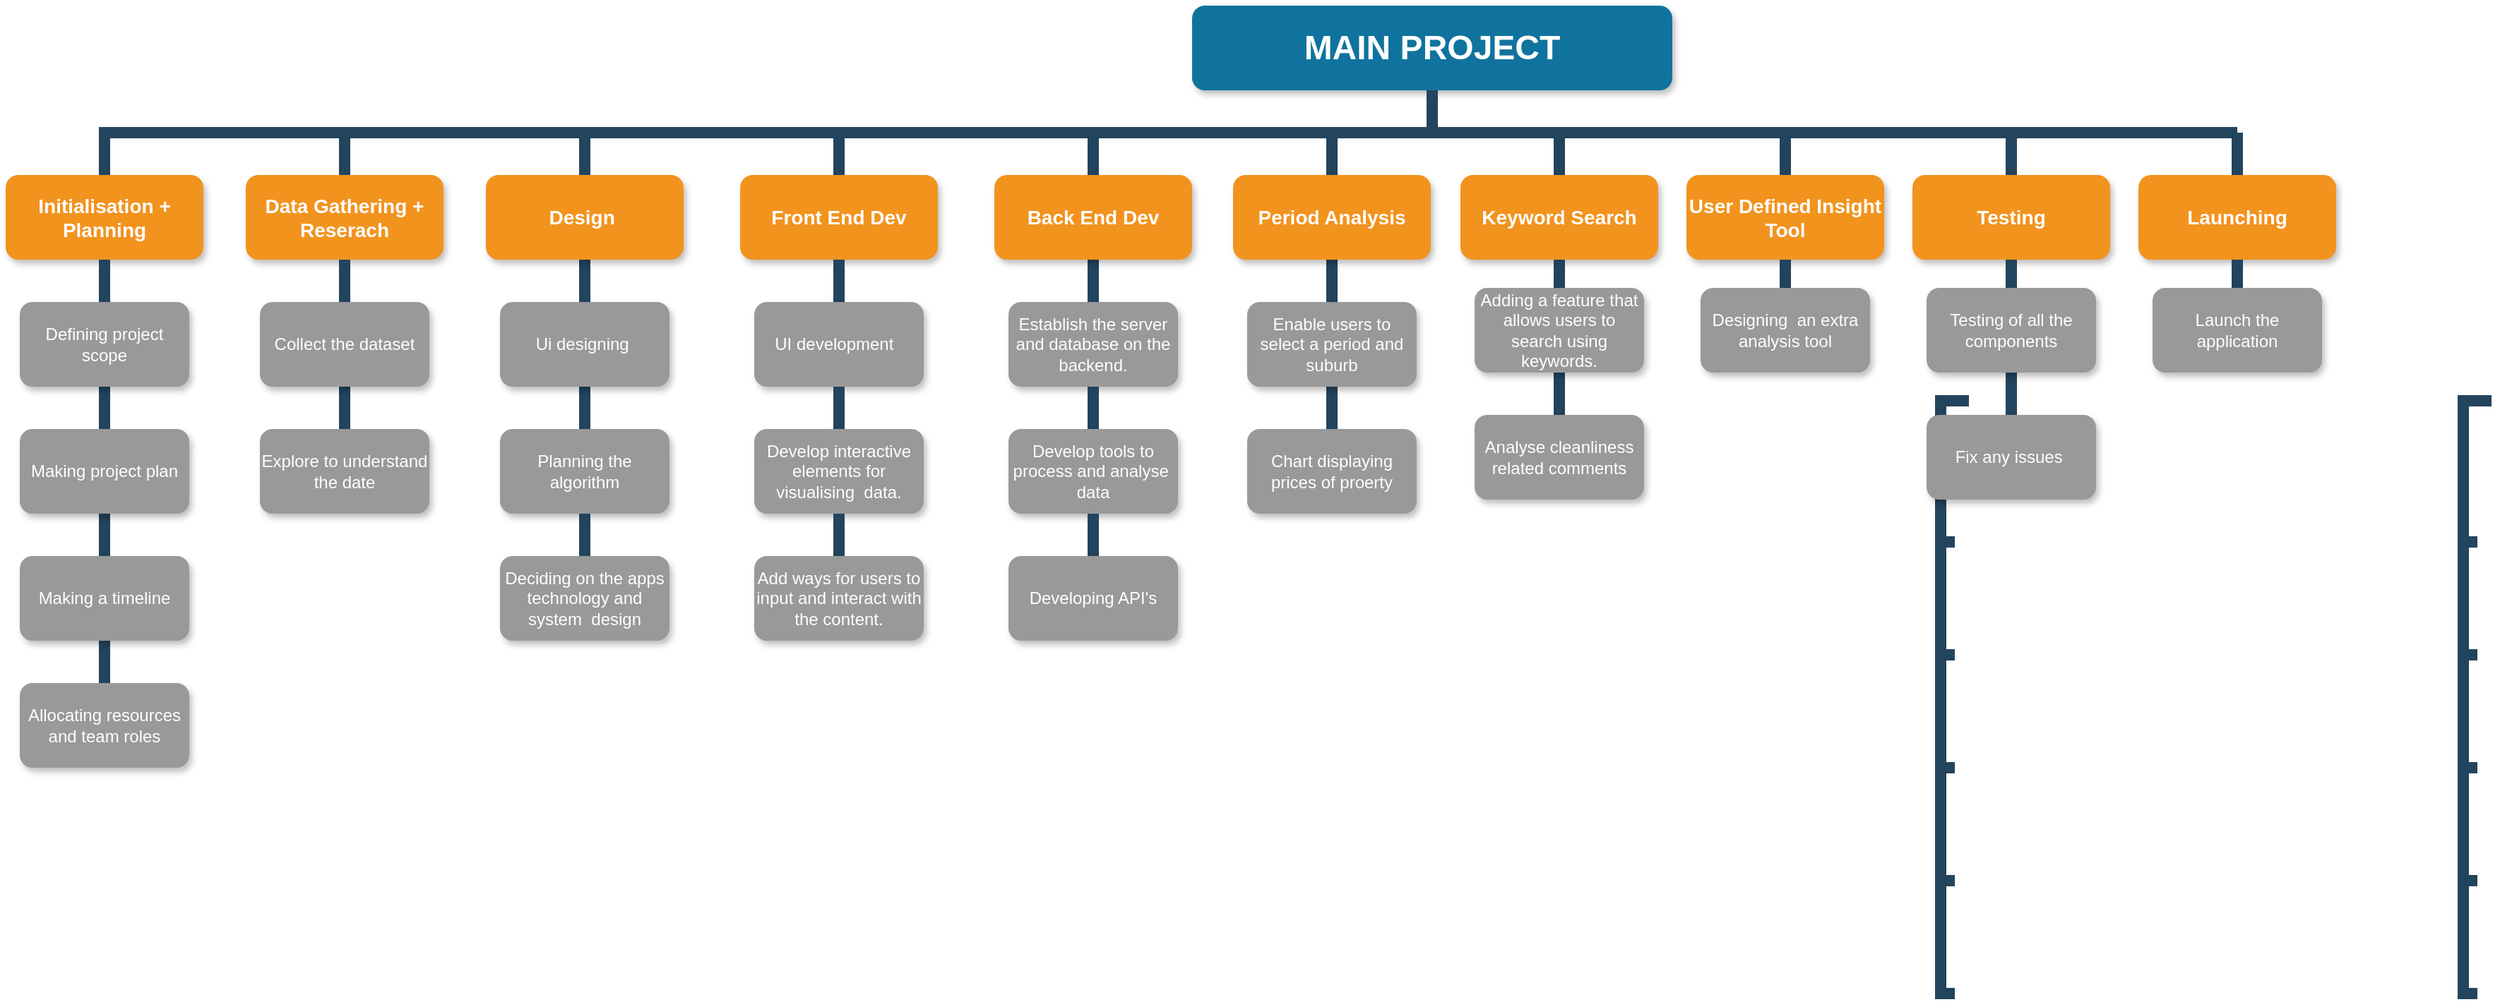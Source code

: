 <mxfile version="21.6.6" type="device">
  <diagram name="Page-1" id="64c3da0e-402f-94eb-ee01-a36477274f13">
    <mxGraphModel dx="1279" dy="1191" grid="1" gridSize="10" guides="1" tooltips="1" connect="1" arrows="1" fold="1" page="1" pageScale="1" pageWidth="1169" pageHeight="826" background="none" math="0" shadow="0">
      <root>
        <mxCell id="0" />
        <mxCell id="1" parent="0" />
        <mxCell id="2" value="MAIN PROJECT" style="whiteSpace=wrap;rounded=1;shadow=1;fillColor=#10739E;strokeColor=none;fontColor=#FFFFFF;fontStyle=1;fontSize=24" parent="1" vertex="1">
          <mxGeometry x="1000" y="50" width="340" height="60" as="geometry" />
        </mxCell>
        <mxCell id="3" value="Initialisation + Planning" style="whiteSpace=wrap;rounded=1;fillColor=#F2931E;strokeColor=none;shadow=1;fontColor=#FFFFFF;fontStyle=1;fontSize=14" parent="1" vertex="1">
          <mxGeometry x="160" y="170.0" width="140" height="60" as="geometry" />
        </mxCell>
        <mxCell id="4" value="Data Gathering + Reserach" style="whiteSpace=wrap;rounded=1;fillColor=#F2931E;strokeColor=none;shadow=1;fontColor=#FFFFFF;fontStyle=1;fontSize=14" parent="1" vertex="1">
          <mxGeometry x="330" y="170.0" width="140" height="60" as="geometry" />
        </mxCell>
        <mxCell id="kqzub1BJUafGaxvXzjmP-243" style="edgeStyle=elbowEdgeStyle;shape=connector;rounded=0;orthogonalLoop=1;jettySize=auto;elbow=vertical;html=1;exitX=0.5;exitY=1;exitDx=0;exitDy=0;labelBackgroundColor=default;strokeColor=#23445D;strokeWidth=8;fontFamily=Helvetica;fontSize=11;fontColor=#000000;endArrow=none;endFill=0;" edge="1" parent="1" source="6" target="135">
          <mxGeometry relative="1" as="geometry" />
        </mxCell>
        <mxCell id="6" value="Design " style="whiteSpace=wrap;rounded=1;fillColor=#F2931E;strokeColor=none;shadow=1;fontColor=#FFFFFF;fontStyle=1;fontSize=14" parent="1" vertex="1">
          <mxGeometry x="500" y="170.0" width="140" height="60" as="geometry" />
        </mxCell>
        <mxCell id="7" value="Front End Dev" style="whiteSpace=wrap;rounded=1;fillColor=#F2931E;strokeColor=none;shadow=1;fontColor=#FFFFFF;fontStyle=1;fontSize=14" parent="1" vertex="1">
          <mxGeometry x="680" y="170.0" width="140" height="60" as="geometry" />
        </mxCell>
        <mxCell id="kqzub1BJUafGaxvXzjmP-237" style="edgeStyle=elbowEdgeStyle;rounded=0;orthogonalLoop=1;jettySize=auto;html=1;exitX=0.5;exitY=1;exitDx=0;exitDy=0;entryX=0.5;entryY=0;entryDx=0;entryDy=0;strokeWidth=8;elbow=vertical;endArrow=none;endFill=0;strokeColor=#23445d;" edge="1" parent="1" source="23" target="24">
          <mxGeometry relative="1" as="geometry" />
        </mxCell>
        <mxCell id="23" value="Defining project scope" style="whiteSpace=wrap;rounded=1;fillColor=#999999;strokeColor=none;shadow=1;fontColor=#FFFFFF;fontStyle=0" parent="1" vertex="1">
          <mxGeometry x="170.0" y="260.0" width="120" height="60" as="geometry" />
        </mxCell>
        <mxCell id="kqzub1BJUafGaxvXzjmP-238" style="edgeStyle=elbowEdgeStyle;shape=connector;rounded=0;orthogonalLoop=1;jettySize=auto;elbow=vertical;html=1;exitX=0.5;exitY=1;exitDx=0;exitDy=0;entryX=0.5;entryY=0;entryDx=0;entryDy=0;labelBackgroundColor=default;strokeColor=#23445D;strokeWidth=8;fontFamily=Helvetica;fontSize=11;fontColor=#000000;endArrow=none;endFill=0;" edge="1" parent="1" source="24" target="25">
          <mxGeometry relative="1" as="geometry" />
        </mxCell>
        <mxCell id="24" value="Making project plan" style="whiteSpace=wrap;rounded=1;fillColor=#999999;strokeColor=none;shadow=1;fontColor=#FFFFFF;fontStyle=0" parent="1" vertex="1">
          <mxGeometry x="170.0" y="350.0" width="120" height="60" as="geometry" />
        </mxCell>
        <mxCell id="kqzub1BJUafGaxvXzjmP-239" style="edgeStyle=elbowEdgeStyle;shape=connector;rounded=0;orthogonalLoop=1;jettySize=auto;elbow=vertical;html=1;entryX=0.5;entryY=0;entryDx=0;entryDy=0;labelBackgroundColor=default;strokeColor=#23445D;strokeWidth=8;fontFamily=Helvetica;fontSize=11;fontColor=#000000;endArrow=none;endFill=0;" edge="1" parent="1" source="25" target="26">
          <mxGeometry relative="1" as="geometry" />
        </mxCell>
        <mxCell id="25" value="Making a timeline" style="whiteSpace=wrap;rounded=1;fillColor=#999999;strokeColor=none;shadow=1;fontColor=#FFFFFF;fontStyle=0" parent="1" vertex="1">
          <mxGeometry x="170.0" y="440.0" width="120" height="60" as="geometry" />
        </mxCell>
        <mxCell id="26" value="Allocating resources and team roles" style="whiteSpace=wrap;rounded=1;fillColor=#999999;strokeColor=none;shadow=1;fontColor=#FFFFFF;fontStyle=0" parent="1" vertex="1">
          <mxGeometry x="170.0" y="530.0" width="120" height="60" as="geometry" />
        </mxCell>
        <mxCell id="kqzub1BJUafGaxvXzjmP-240" value="" style="edgeStyle=elbowEdgeStyle;shape=connector;rounded=0;orthogonalLoop=1;jettySize=auto;elbow=vertical;html=1;labelBackgroundColor=default;strokeColor=#23445D;strokeWidth=8;fontFamily=Helvetica;fontSize=11;fontColor=#000000;endArrow=none;endFill=0;" edge="1" parent="1" source="46" target="45">
          <mxGeometry relative="1" as="geometry" />
        </mxCell>
        <mxCell id="46" value="Explore to understand the date" style="whiteSpace=wrap;rounded=1;fillColor=#999999;strokeColor=none;shadow=1;fontColor=#FFFFFF;fontStyle=0" parent="1" vertex="1">
          <mxGeometry x="340.0" y="350.0" width="120" height="60" as="geometry" />
        </mxCell>
        <mxCell id="103" value="" style="edgeStyle=elbowEdgeStyle;elbow=vertical;rounded=0;fontColor=#000000;endArrow=none;endFill=0;strokeWidth=8;strokeColor=#23445D;entryX=0.5;entryY=0;entryDx=0;entryDy=0;" parent="1" source="3" target="23" edge="1">
          <mxGeometry width="100" height="100" relative="1" as="geometry">
            <mxPoint x="20" y="290" as="sourcePoint" />
            <mxPoint x="130.0" y="300" as="targetPoint" />
          </mxGeometry>
        </mxCell>
        <mxCell id="116" value="" style="edgeStyle=elbowEdgeStyle;elbow=vertical;rounded=0;fontColor=#000000;endArrow=none;endFill=0;strokeWidth=8;strokeColor=#23445D;" parent="1" source="45" edge="1">
          <mxGeometry width="100" height="100" relative="1" as="geometry">
            <mxPoint x="40" y="240.0" as="sourcePoint" />
            <mxPoint x="400" y="300" as="targetPoint" />
          </mxGeometry>
        </mxCell>
        <mxCell id="kqzub1BJUafGaxvXzjmP-244" style="edgeStyle=elbowEdgeStyle;shape=connector;rounded=0;orthogonalLoop=1;jettySize=auto;elbow=vertical;html=1;exitX=0.5;exitY=1;exitDx=0;exitDy=0;labelBackgroundColor=default;strokeColor=#23445D;strokeWidth=8;fontFamily=Helvetica;fontSize=11;fontColor=#000000;endArrow=none;endFill=0;" edge="1" parent="1" source="135" target="136">
          <mxGeometry relative="1" as="geometry" />
        </mxCell>
        <mxCell id="135" value="Ui designing " style="whiteSpace=wrap;rounded=1;fillColor=#999999;strokeColor=none;shadow=1;fontColor=#FFFFFF;fontStyle=0" parent="1" vertex="1">
          <mxGeometry x="510.0" y="260.0" width="120" height="60" as="geometry" />
        </mxCell>
        <mxCell id="136" value="Planning the algorithm" style="whiteSpace=wrap;rounded=1;fillColor=#999999;strokeColor=none;shadow=1;fontColor=#FFFFFF;fontStyle=0" parent="1" vertex="1">
          <mxGeometry x="510.0" y="350.0" width="120" height="60" as="geometry" />
        </mxCell>
        <mxCell id="kqzub1BJUafGaxvXzjmP-250" value="" style="edgeStyle=elbowEdgeStyle;shape=connector;rounded=0;orthogonalLoop=1;jettySize=auto;elbow=vertical;html=1;labelBackgroundColor=default;strokeColor=#23445D;strokeWidth=8;fontFamily=Helvetica;fontSize=11;fontColor=#000000;endArrow=none;endFill=0;" edge="1" parent="1" source="137" target="136">
          <mxGeometry relative="1" as="geometry" />
        </mxCell>
        <mxCell id="137" value="Deciding on the apps technology and system  design" style="whiteSpace=wrap;rounded=1;fillColor=#999999;strokeColor=none;shadow=1;fontColor=#FFFFFF;fontStyle=0" parent="1" vertex="1">
          <mxGeometry x="510.0" y="440.0" width="120" height="60" as="geometry" />
        </mxCell>
        <mxCell id="kqzub1BJUafGaxvXzjmP-248" style="edgeStyle=elbowEdgeStyle;shape=connector;rounded=0;orthogonalLoop=1;jettySize=auto;elbow=vertical;html=1;exitX=0.5;exitY=0;exitDx=0;exitDy=0;labelBackgroundColor=default;strokeColor=#23445D;strokeWidth=8;fontFamily=Helvetica;fontSize=11;fontColor=#000000;endArrow=none;endFill=0;entryX=0.5;entryY=1;entryDx=0;entryDy=0;" edge="1" parent="1" source="157" target="7">
          <mxGeometry relative="1" as="geometry">
            <mxPoint x="750" y="240" as="targetPoint" />
          </mxGeometry>
        </mxCell>
        <mxCell id="157" value="UI development  " style="whiteSpace=wrap;rounded=1;fillColor=#999999;strokeColor=none;shadow=1;fontColor=#FFFFFF;fontStyle=0" parent="1" vertex="1">
          <mxGeometry x="690.0" y="260.0" width="120" height="60" as="geometry" />
        </mxCell>
        <mxCell id="kqzub1BJUafGaxvXzjmP-245" value="" style="edgeStyle=elbowEdgeStyle;shape=connector;rounded=0;orthogonalLoop=1;jettySize=auto;elbow=vertical;html=1;labelBackgroundColor=default;strokeColor=#23445D;strokeWidth=8;fontFamily=Helvetica;fontSize=11;fontColor=#000000;endArrow=none;endFill=0;" edge="1" parent="1" source="158" target="157">
          <mxGeometry relative="1" as="geometry" />
        </mxCell>
        <mxCell id="158" value="Develop interactive elements for visualising  data." style="whiteSpace=wrap;rounded=1;fillColor=#999999;strokeColor=none;shadow=1;fontColor=#FFFFFF;fontStyle=0" parent="1" vertex="1">
          <mxGeometry x="690" y="350.0" width="120" height="60" as="geometry" />
        </mxCell>
        <mxCell id="kqzub1BJUafGaxvXzjmP-247" style="edgeStyle=elbowEdgeStyle;shape=connector;rounded=0;orthogonalLoop=1;jettySize=auto;elbow=vertical;html=1;exitX=0.5;exitY=0;exitDx=0;exitDy=0;entryX=0.5;entryY=1;entryDx=0;entryDy=0;labelBackgroundColor=default;strokeColor=#23445D;strokeWidth=8;fontFamily=Helvetica;fontSize=11;fontColor=#000000;endArrow=none;endFill=0;" edge="1" parent="1" source="159" target="158">
          <mxGeometry relative="1" as="geometry" />
        </mxCell>
        <mxCell id="159" value="Add ways for users to input and interact with the content." style="whiteSpace=wrap;rounded=1;fillColor=#999999;strokeColor=none;shadow=1;fontColor=#FFFFFF;fontStyle=0" parent="1" vertex="1">
          <mxGeometry x="690.0" y="440.0" width="120" height="60" as="geometry" />
        </mxCell>
        <mxCell id="189" value="" style="edgeStyle=elbowEdgeStyle;elbow=horizontal;rounded=0;fontColor=#000000;endArrow=none;endFill=0;strokeWidth=8;strokeColor=#23445D;" parent="1" target="179" edge="1">
          <mxGeometry width="100" height="100" relative="1" as="geometry">
            <mxPoint x="1550" y="330" as="sourcePoint" />
            <mxPoint x="1540.0" y="430.0" as="targetPoint" />
            <Array as="points">
              <mxPoint x="1530" y="380.0" />
            </Array>
          </mxGeometry>
        </mxCell>
        <mxCell id="190" value="" style="edgeStyle=elbowEdgeStyle;elbow=horizontal;rounded=0;fontColor=#000000;endArrow=none;endFill=0;strokeWidth=8;strokeColor=#23445D;" parent="1" target="180" edge="1">
          <mxGeometry width="100" height="100" relative="1" as="geometry">
            <mxPoint x="1550" y="330" as="sourcePoint" />
            <mxPoint x="1540.0" y="510.0" as="targetPoint" />
            <Array as="points">
              <mxPoint x="1530" y="420.0" />
            </Array>
          </mxGeometry>
        </mxCell>
        <mxCell id="191" value="" style="edgeStyle=elbowEdgeStyle;elbow=horizontal;rounded=0;fontColor=#000000;endArrow=none;endFill=0;strokeWidth=8;strokeColor=#23445D;" parent="1" target="183" edge="1">
          <mxGeometry width="100" height="100" relative="1" as="geometry">
            <mxPoint x="1550" y="330" as="sourcePoint" />
            <mxPoint x="1540" y="750.0" as="targetPoint" />
            <Array as="points">
              <mxPoint x="1530" y="550.0" />
            </Array>
          </mxGeometry>
        </mxCell>
        <mxCell id="192" value="" style="edgeStyle=elbowEdgeStyle;elbow=horizontal;rounded=0;fontColor=#000000;endArrow=none;endFill=0;strokeWidth=8;strokeColor=#23445D;" parent="1" target="182" edge="1">
          <mxGeometry width="100" height="100" relative="1" as="geometry">
            <mxPoint x="1550" y="330" as="sourcePoint" />
            <mxPoint x="1540" y="670.0" as="targetPoint" />
            <Array as="points">
              <mxPoint x="1530" y="500.0" />
            </Array>
          </mxGeometry>
        </mxCell>
        <mxCell id="193" value="" style="edgeStyle=elbowEdgeStyle;elbow=horizontal;rounded=0;fontColor=#000000;endArrow=none;endFill=0;strokeWidth=8;strokeColor=#23445D;" parent="1" target="181" edge="1">
          <mxGeometry width="100" height="100" relative="1" as="geometry">
            <mxPoint x="1550" y="330" as="sourcePoint" />
            <mxPoint x="1540.0" y="590.0" as="targetPoint" />
            <Array as="points">
              <mxPoint x="1530" y="470.0" />
            </Array>
          </mxGeometry>
        </mxCell>
        <mxCell id="211" value="" style="edgeStyle=elbowEdgeStyle;elbow=horizontal;rounded=0;fontColor=#000000;endArrow=none;endFill=0;strokeWidth=8;strokeColor=#23445D;" parent="1" target="201" edge="1">
          <mxGeometry width="100" height="100" relative="1" as="geometry">
            <mxPoint x="1920" y="330.0" as="sourcePoint" />
            <mxPoint x="1910.0" y="430.0" as="targetPoint" />
            <Array as="points">
              <mxPoint x="1900" y="380.0" />
            </Array>
          </mxGeometry>
        </mxCell>
        <mxCell id="212" value="" style="edgeStyle=elbowEdgeStyle;elbow=horizontal;rounded=0;fontColor=#000000;endArrow=none;endFill=0;strokeWidth=8;strokeColor=#23445D;" parent="1" target="202" edge="1">
          <mxGeometry width="100" height="100" relative="1" as="geometry">
            <mxPoint x="1920" y="330.0" as="sourcePoint" />
            <mxPoint x="1910.0" y="510.0" as="targetPoint" />
            <Array as="points">
              <mxPoint x="1900" y="420.0" />
            </Array>
          </mxGeometry>
        </mxCell>
        <mxCell id="213" value="" style="edgeStyle=elbowEdgeStyle;elbow=horizontal;rounded=0;fontColor=#000000;endArrow=none;endFill=0;strokeWidth=8;strokeColor=#23445D;" parent="1" target="205" edge="1">
          <mxGeometry width="100" height="100" relative="1" as="geometry">
            <mxPoint x="1920" y="330.0" as="sourcePoint" />
            <mxPoint x="1910" y="750.0" as="targetPoint" />
            <Array as="points">
              <mxPoint x="1900" y="550.0" />
            </Array>
          </mxGeometry>
        </mxCell>
        <mxCell id="214" value="" style="edgeStyle=elbowEdgeStyle;elbow=horizontal;rounded=0;fontColor=#000000;endArrow=none;endFill=0;strokeWidth=8;strokeColor=#23445D;" parent="1" target="204" edge="1">
          <mxGeometry width="100" height="100" relative="1" as="geometry">
            <mxPoint x="1920" y="330.0" as="sourcePoint" />
            <mxPoint x="1910" y="670.0" as="targetPoint" />
            <Array as="points">
              <mxPoint x="1900" y="500.0" />
            </Array>
          </mxGeometry>
        </mxCell>
        <mxCell id="215" value="" style="edgeStyle=elbowEdgeStyle;elbow=horizontal;rounded=0;fontColor=#000000;endArrow=none;endFill=0;strokeWidth=8;strokeColor=#23445D;" parent="1" target="203" edge="1">
          <mxGeometry width="100" height="100" relative="1" as="geometry">
            <mxPoint x="1920" y="330.0" as="sourcePoint" />
            <mxPoint x="1910.0" y="590.0" as="targetPoint" />
            <Array as="points">
              <mxPoint x="1900" y="470.0" />
            </Array>
          </mxGeometry>
        </mxCell>
        <mxCell id="229" value="" style="edgeStyle=elbowEdgeStyle;elbow=vertical;rounded=0;fontColor=#000000;endArrow=none;endFill=0;strokeWidth=8;strokeColor=#23445D;" parent="1" source="2" target="3" edge="1">
          <mxGeometry width="100" height="100" relative="1" as="geometry">
            <mxPoint x="540" y="140" as="sourcePoint" />
            <mxPoint x="640" y="40" as="targetPoint" />
          </mxGeometry>
        </mxCell>
        <mxCell id="230" value="" style="edgeStyle=elbowEdgeStyle;elbow=vertical;rounded=0;fontColor=#000000;endArrow=none;endFill=0;strokeWidth=8;strokeColor=#23445D;" parent="1" source="2" target="4" edge="1">
          <mxGeometry width="100" height="100" relative="1" as="geometry">
            <mxPoint x="550" y="150" as="sourcePoint" />
            <mxPoint x="650" y="50" as="targetPoint" />
          </mxGeometry>
        </mxCell>
        <mxCell id="231" value="" style="edgeStyle=elbowEdgeStyle;elbow=vertical;rounded=0;fontColor=#000000;endArrow=none;endFill=0;strokeWidth=8;strokeColor=#23445D;" parent="1" source="2" target="6" edge="1">
          <mxGeometry width="100" height="100" relative="1" as="geometry">
            <mxPoint x="560" y="160" as="sourcePoint" />
            <mxPoint x="660" y="60" as="targetPoint" />
          </mxGeometry>
        </mxCell>
        <mxCell id="232" value="" style="edgeStyle=elbowEdgeStyle;elbow=vertical;rounded=0;fontColor=#000000;endArrow=none;endFill=0;strokeWidth=8;strokeColor=#23445D;" parent="1" source="2" target="7" edge="1">
          <mxGeometry width="100" height="100" relative="1" as="geometry">
            <mxPoint x="570" y="170" as="sourcePoint" />
            <mxPoint x="670" y="70" as="targetPoint" />
          </mxGeometry>
        </mxCell>
        <mxCell id="kqzub1BJUafGaxvXzjmP-249" value="" style="edgeStyle=elbowEdgeStyle;elbow=vertical;rounded=0;fontColor=#000000;endArrow=none;endFill=0;strokeWidth=8;strokeColor=#23445D;" edge="1" parent="1" source="4" target="45">
          <mxGeometry width="100" height="100" relative="1" as="geometry">
            <mxPoint x="400" y="230" as="sourcePoint" />
            <mxPoint x="400" y="300" as="targetPoint" />
          </mxGeometry>
        </mxCell>
        <mxCell id="45" value="Collect the dataset" style="whiteSpace=wrap;rounded=1;fillColor=#999999;strokeColor=none;shadow=1;fontColor=#FFFFFF;fontStyle=0" parent="1" vertex="1">
          <mxGeometry x="340.0" y="260.0" width="120" height="60" as="geometry" />
        </mxCell>
        <mxCell id="kqzub1BJUafGaxvXzjmP-258" style="edgeStyle=elbowEdgeStyle;shape=connector;rounded=0;orthogonalLoop=1;jettySize=auto;elbow=vertical;html=1;labelBackgroundColor=default;strokeColor=#23445D;strokeWidth=8;fontFamily=Helvetica;fontSize=11;fontColor=#000000;endArrow=none;endFill=0;" edge="1" parent="1" source="kqzub1BJUafGaxvXzjmP-251">
          <mxGeometry relative="1" as="geometry">
            <mxPoint x="930" y="140" as="targetPoint" />
          </mxGeometry>
        </mxCell>
        <mxCell id="kqzub1BJUafGaxvXzjmP-259" value="" style="edgeStyle=elbowEdgeStyle;shape=connector;rounded=0;orthogonalLoop=1;jettySize=auto;elbow=vertical;html=1;labelBackgroundColor=default;strokeColor=#23445D;strokeWidth=8;fontFamily=Helvetica;fontSize=11;fontColor=#000000;endArrow=none;endFill=0;" edge="1" parent="1" source="kqzub1BJUafGaxvXzjmP-251" target="kqzub1BJUafGaxvXzjmP-253">
          <mxGeometry relative="1" as="geometry" />
        </mxCell>
        <mxCell id="kqzub1BJUafGaxvXzjmP-251" value="Back End Dev" style="whiteSpace=wrap;rounded=1;fillColor=#F2931E;strokeColor=none;shadow=1;fontColor=#FFFFFF;fontStyle=1;fontSize=14" vertex="1" parent="1">
          <mxGeometry x="860" y="170.0" width="140" height="60" as="geometry" />
        </mxCell>
        <mxCell id="kqzub1BJUafGaxvXzjmP-252" style="edgeStyle=elbowEdgeStyle;shape=connector;rounded=0;orthogonalLoop=1;jettySize=auto;elbow=vertical;html=1;exitX=0.5;exitY=0;exitDx=0;exitDy=0;labelBackgroundColor=default;strokeColor=#23445D;strokeWidth=8;fontFamily=Helvetica;fontSize=11;fontColor=#000000;endArrow=none;endFill=0;" edge="1" parent="1" source="kqzub1BJUafGaxvXzjmP-253">
          <mxGeometry relative="1" as="geometry">
            <mxPoint x="930" y="240" as="targetPoint" />
          </mxGeometry>
        </mxCell>
        <mxCell id="kqzub1BJUafGaxvXzjmP-253" value="Establish the server and database on the backend." style="whiteSpace=wrap;rounded=1;fillColor=#999999;strokeColor=none;shadow=1;fontColor=#FFFFFF;fontStyle=0" vertex="1" parent="1">
          <mxGeometry x="870.0" y="260.0" width="120" height="60" as="geometry" />
        </mxCell>
        <mxCell id="kqzub1BJUafGaxvXzjmP-254" value="" style="edgeStyle=elbowEdgeStyle;shape=connector;rounded=0;orthogonalLoop=1;jettySize=auto;elbow=vertical;html=1;labelBackgroundColor=default;strokeColor=#23445D;strokeWidth=8;fontFamily=Helvetica;fontSize=11;fontColor=#000000;endArrow=none;endFill=0;" edge="1" parent="1" source="kqzub1BJUafGaxvXzjmP-255" target="kqzub1BJUafGaxvXzjmP-253">
          <mxGeometry relative="1" as="geometry" />
        </mxCell>
        <mxCell id="kqzub1BJUafGaxvXzjmP-255" value="Develop tools to process and analyse  data" style="whiteSpace=wrap;rounded=1;fillColor=#999999;strokeColor=none;shadow=1;fontColor=#FFFFFF;fontStyle=0" vertex="1" parent="1">
          <mxGeometry x="870" y="350.0" width="120" height="60" as="geometry" />
        </mxCell>
        <mxCell id="kqzub1BJUafGaxvXzjmP-256" style="edgeStyle=elbowEdgeStyle;shape=connector;rounded=0;orthogonalLoop=1;jettySize=auto;elbow=vertical;html=1;exitX=0.5;exitY=0;exitDx=0;exitDy=0;entryX=0.5;entryY=1;entryDx=0;entryDy=0;labelBackgroundColor=default;strokeColor=#23445D;strokeWidth=8;fontFamily=Helvetica;fontSize=11;fontColor=#000000;endArrow=none;endFill=0;" edge="1" parent="1" source="kqzub1BJUafGaxvXzjmP-257" target="kqzub1BJUafGaxvXzjmP-255">
          <mxGeometry relative="1" as="geometry" />
        </mxCell>
        <mxCell id="kqzub1BJUafGaxvXzjmP-257" value="Developing API&#39;s" style="whiteSpace=wrap;rounded=1;fillColor=#999999;strokeColor=none;shadow=1;fontColor=#FFFFFF;fontStyle=0" vertex="1" parent="1">
          <mxGeometry x="870.0" y="440.0" width="120" height="60" as="geometry" />
        </mxCell>
        <mxCell id="kqzub1BJUafGaxvXzjmP-269" style="edgeStyle=elbowEdgeStyle;shape=connector;rounded=0;orthogonalLoop=1;jettySize=auto;elbow=vertical;html=1;labelBackgroundColor=default;strokeColor=#23445D;strokeWidth=8;fontFamily=Helvetica;fontSize=11;fontColor=#000000;endArrow=none;endFill=0;" edge="1" parent="1" source="kqzub1BJUafGaxvXzjmP-271">
          <mxGeometry relative="1" as="geometry">
            <mxPoint x="1099" y="140" as="targetPoint" />
          </mxGeometry>
        </mxCell>
        <mxCell id="kqzub1BJUafGaxvXzjmP-270" value="" style="edgeStyle=elbowEdgeStyle;shape=connector;rounded=0;orthogonalLoop=1;jettySize=auto;elbow=vertical;html=1;labelBackgroundColor=default;strokeColor=#23445D;strokeWidth=8;fontFamily=Helvetica;fontSize=11;fontColor=#000000;endArrow=none;endFill=0;" edge="1" parent="1" source="kqzub1BJUafGaxvXzjmP-271" target="kqzub1BJUafGaxvXzjmP-273">
          <mxGeometry relative="1" as="geometry" />
        </mxCell>
        <mxCell id="kqzub1BJUafGaxvXzjmP-271" value="Period Analysis" style="whiteSpace=wrap;rounded=1;fillColor=#F2931E;strokeColor=none;shadow=1;fontColor=#FFFFFF;fontStyle=1;fontSize=14" vertex="1" parent="1">
          <mxGeometry x="1029" y="170.0" width="140" height="60" as="geometry" />
        </mxCell>
        <mxCell id="kqzub1BJUafGaxvXzjmP-272" style="edgeStyle=elbowEdgeStyle;shape=connector;rounded=0;orthogonalLoop=1;jettySize=auto;elbow=vertical;html=1;exitX=0.5;exitY=0;exitDx=0;exitDy=0;labelBackgroundColor=default;strokeColor=#23445D;strokeWidth=8;fontFamily=Helvetica;fontSize=11;fontColor=#000000;endArrow=none;endFill=0;" edge="1" parent="1" source="kqzub1BJUafGaxvXzjmP-273">
          <mxGeometry relative="1" as="geometry">
            <mxPoint x="1099" y="240" as="targetPoint" />
          </mxGeometry>
        </mxCell>
        <mxCell id="kqzub1BJUafGaxvXzjmP-285" style="edgeStyle=elbowEdgeStyle;shape=connector;rounded=0;orthogonalLoop=1;jettySize=auto;elbow=vertical;html=1;entryX=0.5;entryY=0;entryDx=0;entryDy=0;labelBackgroundColor=default;strokeColor=#23445D;strokeWidth=8;fontFamily=Helvetica;fontSize=11;fontColor=#000000;endArrow=none;endFill=0;" edge="1" parent="1" source="kqzub1BJUafGaxvXzjmP-273" target="kqzub1BJUafGaxvXzjmP-281">
          <mxGeometry relative="1" as="geometry" />
        </mxCell>
        <mxCell id="kqzub1BJUafGaxvXzjmP-273" value="Enable users to select a period and suburb" style="whiteSpace=wrap;rounded=1;fillColor=#999999;strokeColor=none;shadow=1;fontColor=#FFFFFF;fontStyle=0" vertex="1" parent="1">
          <mxGeometry x="1039.0" y="260.0" width="120" height="60" as="geometry" />
        </mxCell>
        <mxCell id="kqzub1BJUafGaxvXzjmP-284" style="edgeStyle=elbowEdgeStyle;shape=connector;rounded=0;orthogonalLoop=1;jettySize=auto;elbow=vertical;html=1;labelBackgroundColor=default;strokeColor=#23445D;strokeWidth=8;fontFamily=Helvetica;fontSize=11;fontColor=#000000;endArrow=none;endFill=0;" edge="1" parent="1" source="kqzub1BJUafGaxvXzjmP-279">
          <mxGeometry relative="1" as="geometry">
            <mxPoint x="1260" y="140" as="targetPoint" />
          </mxGeometry>
        </mxCell>
        <mxCell id="kqzub1BJUafGaxvXzjmP-279" value="Keyword Search" style="whiteSpace=wrap;rounded=1;fillColor=#F2931E;strokeColor=none;shadow=1;fontColor=#FFFFFF;fontStyle=1;fontSize=14" vertex="1" parent="1">
          <mxGeometry x="1190" y="170.0" width="140" height="60" as="geometry" />
        </mxCell>
        <mxCell id="kqzub1BJUafGaxvXzjmP-281" value="Chart displaying prices of proerty" style="whiteSpace=wrap;rounded=1;fillColor=#999999;strokeColor=none;shadow=1;fontColor=#FFFFFF;fontStyle=0" vertex="1" parent="1">
          <mxGeometry x="1039.0" y="350.0" width="120" height="60" as="geometry" />
        </mxCell>
        <mxCell id="kqzub1BJUafGaxvXzjmP-286" style="edgeStyle=elbowEdgeStyle;shape=connector;rounded=0;orthogonalLoop=1;jettySize=auto;elbow=vertical;html=1;exitX=0.5;exitY=0;exitDx=0;exitDy=0;labelBackgroundColor=default;strokeColor=#23445D;strokeWidth=8;fontFamily=Helvetica;fontSize=11;fontColor=#000000;endArrow=none;endFill=0;" edge="1" parent="1" source="kqzub1BJUafGaxvXzjmP-288">
          <mxGeometry relative="1" as="geometry">
            <mxPoint x="1260" y="230" as="targetPoint" />
          </mxGeometry>
        </mxCell>
        <mxCell id="kqzub1BJUafGaxvXzjmP-287" style="edgeStyle=elbowEdgeStyle;shape=connector;rounded=0;orthogonalLoop=1;jettySize=auto;elbow=vertical;html=1;entryX=0.5;entryY=0;entryDx=0;entryDy=0;labelBackgroundColor=default;strokeColor=#23445D;strokeWidth=8;fontFamily=Helvetica;fontSize=11;fontColor=#000000;endArrow=none;endFill=0;" edge="1" parent="1" source="kqzub1BJUafGaxvXzjmP-288" target="kqzub1BJUafGaxvXzjmP-289">
          <mxGeometry relative="1" as="geometry" />
        </mxCell>
        <mxCell id="kqzub1BJUafGaxvXzjmP-288" value="Adding a feature that allows users to search using keywords." style="whiteSpace=wrap;rounded=1;fillColor=#999999;strokeColor=none;shadow=1;fontColor=#FFFFFF;fontStyle=0" vertex="1" parent="1">
          <mxGeometry x="1200.0" y="250.0" width="120" height="60" as="geometry" />
        </mxCell>
        <mxCell id="kqzub1BJUafGaxvXzjmP-289" value="Analyse cleanliness related comments" style="whiteSpace=wrap;rounded=1;fillColor=#999999;strokeColor=none;shadow=1;fontColor=#FFFFFF;fontStyle=0" vertex="1" parent="1">
          <mxGeometry x="1200.0" y="340.0" width="120" height="60" as="geometry" />
        </mxCell>
        <mxCell id="kqzub1BJUafGaxvXzjmP-290" style="edgeStyle=elbowEdgeStyle;shape=connector;rounded=0;orthogonalLoop=1;jettySize=auto;elbow=vertical;html=1;labelBackgroundColor=default;strokeColor=#23445D;strokeWidth=8;fontFamily=Helvetica;fontSize=11;fontColor=#000000;endArrow=none;endFill=0;" edge="1" parent="1" source="kqzub1BJUafGaxvXzjmP-291">
          <mxGeometry relative="1" as="geometry">
            <mxPoint x="1420" y="140" as="targetPoint" />
          </mxGeometry>
        </mxCell>
        <mxCell id="kqzub1BJUafGaxvXzjmP-291" value="User Defined Insight Tool" style="whiteSpace=wrap;rounded=1;fillColor=#F2931E;strokeColor=none;shadow=1;fontColor=#FFFFFF;fontStyle=1;fontSize=14" vertex="1" parent="1">
          <mxGeometry x="1350" y="170.0" width="140" height="60" as="geometry" />
        </mxCell>
        <mxCell id="kqzub1BJUafGaxvXzjmP-292" style="edgeStyle=elbowEdgeStyle;shape=connector;rounded=0;orthogonalLoop=1;jettySize=auto;elbow=vertical;html=1;exitX=0.5;exitY=0;exitDx=0;exitDy=0;labelBackgroundColor=default;strokeColor=#23445D;strokeWidth=8;fontFamily=Helvetica;fontSize=11;fontColor=#000000;endArrow=none;endFill=0;" edge="1" parent="1" source="kqzub1BJUafGaxvXzjmP-294">
          <mxGeometry relative="1" as="geometry">
            <mxPoint x="1420" y="230" as="targetPoint" />
          </mxGeometry>
        </mxCell>
        <mxCell id="kqzub1BJUafGaxvXzjmP-294" value="Designing  an extra analysis tool" style="whiteSpace=wrap;rounded=1;fillColor=#999999;strokeColor=none;shadow=1;fontColor=#FFFFFF;fontStyle=0" vertex="1" parent="1">
          <mxGeometry x="1360.0" y="250.0" width="120" height="60" as="geometry" />
        </mxCell>
        <mxCell id="kqzub1BJUafGaxvXzjmP-301" style="edgeStyle=elbowEdgeStyle;shape=connector;rounded=0;orthogonalLoop=1;jettySize=auto;elbow=vertical;html=1;labelBackgroundColor=default;strokeColor=#23445D;strokeWidth=8;fontFamily=Helvetica;fontSize=11;fontColor=#000000;endArrow=none;endFill=0;" edge="1" parent="1" source="kqzub1BJUafGaxvXzjmP-296">
          <mxGeometry relative="1" as="geometry">
            <mxPoint x="1580" y="140" as="targetPoint" />
          </mxGeometry>
        </mxCell>
        <mxCell id="kqzub1BJUafGaxvXzjmP-296" value="Testing" style="whiteSpace=wrap;rounded=1;fillColor=#F2931E;strokeColor=none;shadow=1;fontColor=#FFFFFF;fontStyle=1;fontSize=14" vertex="1" parent="1">
          <mxGeometry x="1510" y="170.0" width="140" height="60" as="geometry" />
        </mxCell>
        <mxCell id="kqzub1BJUafGaxvXzjmP-297" style="edgeStyle=elbowEdgeStyle;shape=connector;rounded=0;orthogonalLoop=1;jettySize=auto;elbow=vertical;html=1;exitX=0.5;exitY=0;exitDx=0;exitDy=0;labelBackgroundColor=default;strokeColor=#23445D;strokeWidth=8;fontFamily=Helvetica;fontSize=11;fontColor=#000000;endArrow=none;endFill=0;" edge="1" parent="1" source="kqzub1BJUafGaxvXzjmP-299">
          <mxGeometry relative="1" as="geometry">
            <mxPoint x="1580" y="230" as="targetPoint" />
          </mxGeometry>
        </mxCell>
        <mxCell id="kqzub1BJUafGaxvXzjmP-298" style="edgeStyle=elbowEdgeStyle;shape=connector;rounded=0;orthogonalLoop=1;jettySize=auto;elbow=vertical;html=1;entryX=0.5;entryY=0;entryDx=0;entryDy=0;labelBackgroundColor=default;strokeColor=#23445D;strokeWidth=8;fontFamily=Helvetica;fontSize=11;fontColor=#000000;endArrow=none;endFill=0;" edge="1" parent="1" source="kqzub1BJUafGaxvXzjmP-299" target="kqzub1BJUafGaxvXzjmP-300">
          <mxGeometry relative="1" as="geometry" />
        </mxCell>
        <mxCell id="kqzub1BJUafGaxvXzjmP-299" value="Testing of all the components" style="whiteSpace=wrap;rounded=1;fillColor=#999999;strokeColor=none;shadow=1;fontColor=#FFFFFF;fontStyle=0" vertex="1" parent="1">
          <mxGeometry x="1520.0" y="250.0" width="120" height="60" as="geometry" />
        </mxCell>
        <mxCell id="kqzub1BJUafGaxvXzjmP-300" value="Fix any issues " style="whiteSpace=wrap;rounded=1;fillColor=#999999;strokeColor=none;shadow=1;fontColor=#FFFFFF;fontStyle=0" vertex="1" parent="1">
          <mxGeometry x="1520.0" y="340.0" width="120" height="60" as="geometry" />
        </mxCell>
        <mxCell id="kqzub1BJUafGaxvXzjmP-307" style="edgeStyle=elbowEdgeStyle;shape=connector;rounded=0;orthogonalLoop=1;jettySize=auto;elbow=vertical;html=1;labelBackgroundColor=default;strokeColor=#23445D;strokeWidth=8;fontFamily=Helvetica;fontSize=11;fontColor=#000000;endArrow=none;endFill=0;" edge="1" parent="1" source="kqzub1BJUafGaxvXzjmP-308">
          <mxGeometry relative="1" as="geometry">
            <mxPoint x="1740" y="140" as="targetPoint" />
          </mxGeometry>
        </mxCell>
        <mxCell id="kqzub1BJUafGaxvXzjmP-308" value="Launching" style="whiteSpace=wrap;rounded=1;fillColor=#F2931E;strokeColor=none;shadow=1;fontColor=#FFFFFF;fontStyle=1;fontSize=14" vertex="1" parent="1">
          <mxGeometry x="1670" y="170.0" width="140" height="60" as="geometry" />
        </mxCell>
        <mxCell id="kqzub1BJUafGaxvXzjmP-309" style="edgeStyle=elbowEdgeStyle;shape=connector;rounded=0;orthogonalLoop=1;jettySize=auto;elbow=vertical;html=1;exitX=0.5;exitY=0;exitDx=0;exitDy=0;labelBackgroundColor=default;strokeColor=#23445D;strokeWidth=8;fontFamily=Helvetica;fontSize=11;fontColor=#000000;endArrow=none;endFill=0;" edge="1" parent="1" source="kqzub1BJUafGaxvXzjmP-311">
          <mxGeometry relative="1" as="geometry">
            <mxPoint x="1740" y="230" as="targetPoint" />
          </mxGeometry>
        </mxCell>
        <mxCell id="kqzub1BJUafGaxvXzjmP-311" value="Launch the application" style="whiteSpace=wrap;rounded=1;fillColor=#999999;strokeColor=none;shadow=1;fontColor=#FFFFFF;fontStyle=0" vertex="1" parent="1">
          <mxGeometry x="1680.0" y="250.0" width="120" height="60" as="geometry" />
        </mxCell>
        <mxCell id="kqzub1BJUafGaxvXzjmP-314" value="" style="endArrow=none;html=1;rounded=0;labelBackgroundColor=default;strokeColor=#23445D;strokeWidth=8;fontFamily=Helvetica;fontSize=11;fontColor=#000000;shape=connector;elbow=vertical;" edge="1" parent="1">
          <mxGeometry width="50" height="50" relative="1" as="geometry">
            <mxPoint x="1170" y="140" as="sourcePoint" />
            <mxPoint x="1740" y="140" as="targetPoint" />
          </mxGeometry>
        </mxCell>
      </root>
    </mxGraphModel>
  </diagram>
</mxfile>
